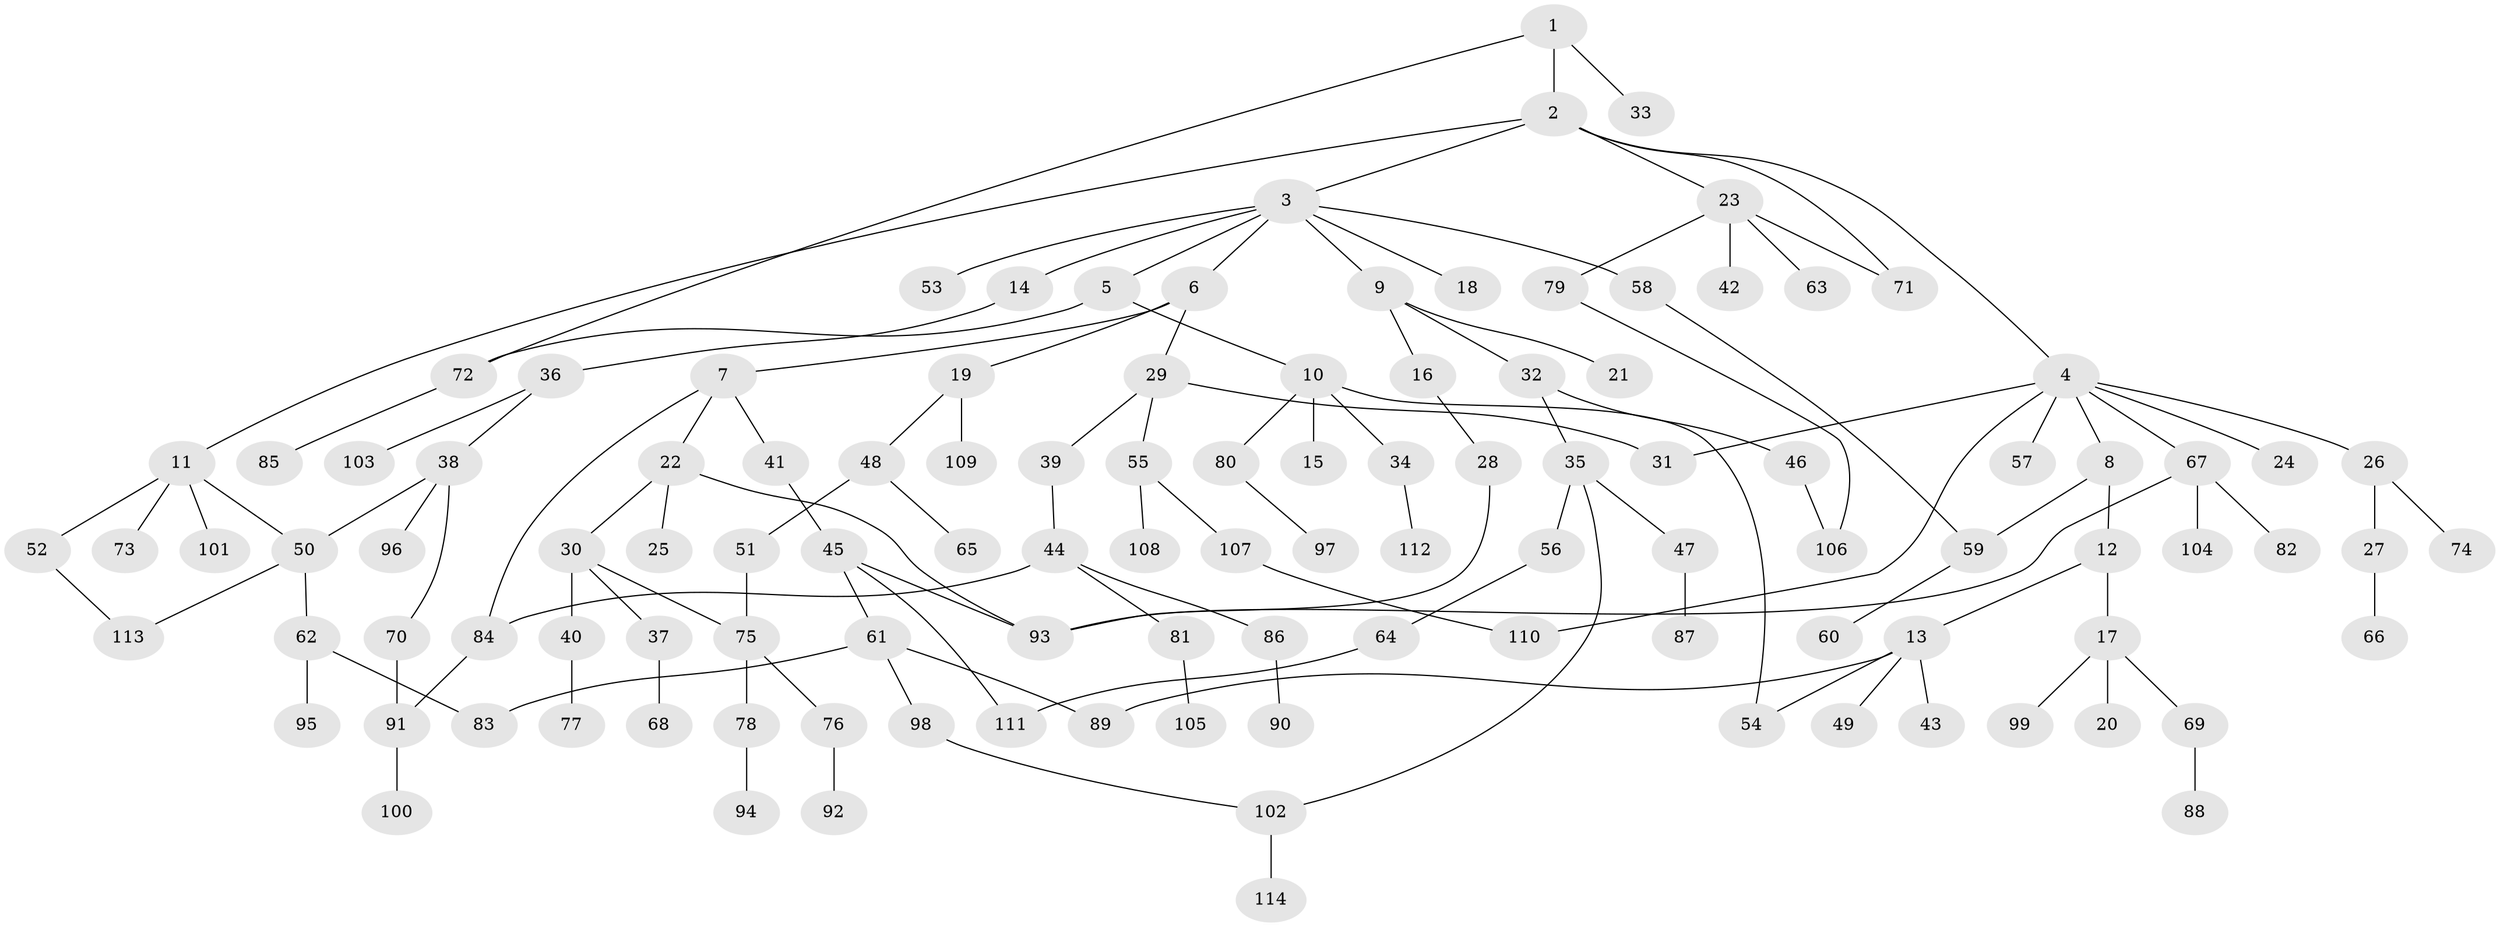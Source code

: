 // Generated by graph-tools (version 1.1) at 2025/01/03/09/25 03:01:07]
// undirected, 114 vertices, 132 edges
graph export_dot {
graph [start="1"]
  node [color=gray90,style=filled];
  1;
  2;
  3;
  4;
  5;
  6;
  7;
  8;
  9;
  10;
  11;
  12;
  13;
  14;
  15;
  16;
  17;
  18;
  19;
  20;
  21;
  22;
  23;
  24;
  25;
  26;
  27;
  28;
  29;
  30;
  31;
  32;
  33;
  34;
  35;
  36;
  37;
  38;
  39;
  40;
  41;
  42;
  43;
  44;
  45;
  46;
  47;
  48;
  49;
  50;
  51;
  52;
  53;
  54;
  55;
  56;
  57;
  58;
  59;
  60;
  61;
  62;
  63;
  64;
  65;
  66;
  67;
  68;
  69;
  70;
  71;
  72;
  73;
  74;
  75;
  76;
  77;
  78;
  79;
  80;
  81;
  82;
  83;
  84;
  85;
  86;
  87;
  88;
  89;
  90;
  91;
  92;
  93;
  94;
  95;
  96;
  97;
  98;
  99;
  100;
  101;
  102;
  103;
  104;
  105;
  106;
  107;
  108;
  109;
  110;
  111;
  112;
  113;
  114;
  1 -- 2;
  1 -- 33;
  1 -- 72;
  2 -- 3;
  2 -- 4;
  2 -- 11;
  2 -- 23;
  2 -- 71;
  3 -- 5;
  3 -- 6;
  3 -- 9;
  3 -- 14;
  3 -- 18;
  3 -- 53;
  3 -- 58;
  4 -- 8;
  4 -- 24;
  4 -- 26;
  4 -- 31;
  4 -- 57;
  4 -- 67;
  4 -- 110;
  5 -- 10;
  5 -- 72;
  6 -- 7;
  6 -- 19;
  6 -- 29;
  7 -- 22;
  7 -- 41;
  7 -- 84;
  8 -- 12;
  8 -- 59;
  9 -- 16;
  9 -- 21;
  9 -- 32;
  10 -- 15;
  10 -- 34;
  10 -- 80;
  10 -- 54;
  11 -- 52;
  11 -- 73;
  11 -- 101;
  11 -- 50;
  12 -- 13;
  12 -- 17;
  13 -- 43;
  13 -- 49;
  13 -- 54;
  13 -- 89;
  14 -- 36;
  16 -- 28;
  17 -- 20;
  17 -- 69;
  17 -- 99;
  19 -- 48;
  19 -- 109;
  22 -- 25;
  22 -- 30;
  22 -- 93;
  23 -- 42;
  23 -- 63;
  23 -- 71;
  23 -- 79;
  26 -- 27;
  26 -- 74;
  27 -- 66;
  28 -- 93;
  29 -- 39;
  29 -- 55;
  29 -- 31;
  30 -- 37;
  30 -- 40;
  30 -- 75;
  32 -- 35;
  32 -- 46;
  34 -- 112;
  35 -- 47;
  35 -- 56;
  35 -- 102;
  36 -- 38;
  36 -- 103;
  37 -- 68;
  38 -- 50;
  38 -- 70;
  38 -- 96;
  39 -- 44;
  40 -- 77;
  41 -- 45;
  44 -- 81;
  44 -- 86;
  44 -- 84;
  45 -- 61;
  45 -- 111;
  45 -- 93;
  46 -- 106;
  47 -- 87;
  48 -- 51;
  48 -- 65;
  50 -- 62;
  50 -- 113;
  51 -- 75;
  52 -- 113;
  55 -- 107;
  55 -- 108;
  56 -- 64;
  58 -- 59;
  59 -- 60;
  61 -- 83;
  61 -- 98;
  61 -- 89;
  62 -- 95;
  62 -- 83;
  64 -- 111;
  67 -- 82;
  67 -- 93;
  67 -- 104;
  69 -- 88;
  70 -- 91;
  72 -- 85;
  75 -- 76;
  75 -- 78;
  76 -- 92;
  78 -- 94;
  79 -- 106;
  80 -- 97;
  81 -- 105;
  84 -- 91;
  86 -- 90;
  91 -- 100;
  98 -- 102;
  102 -- 114;
  107 -- 110;
}
